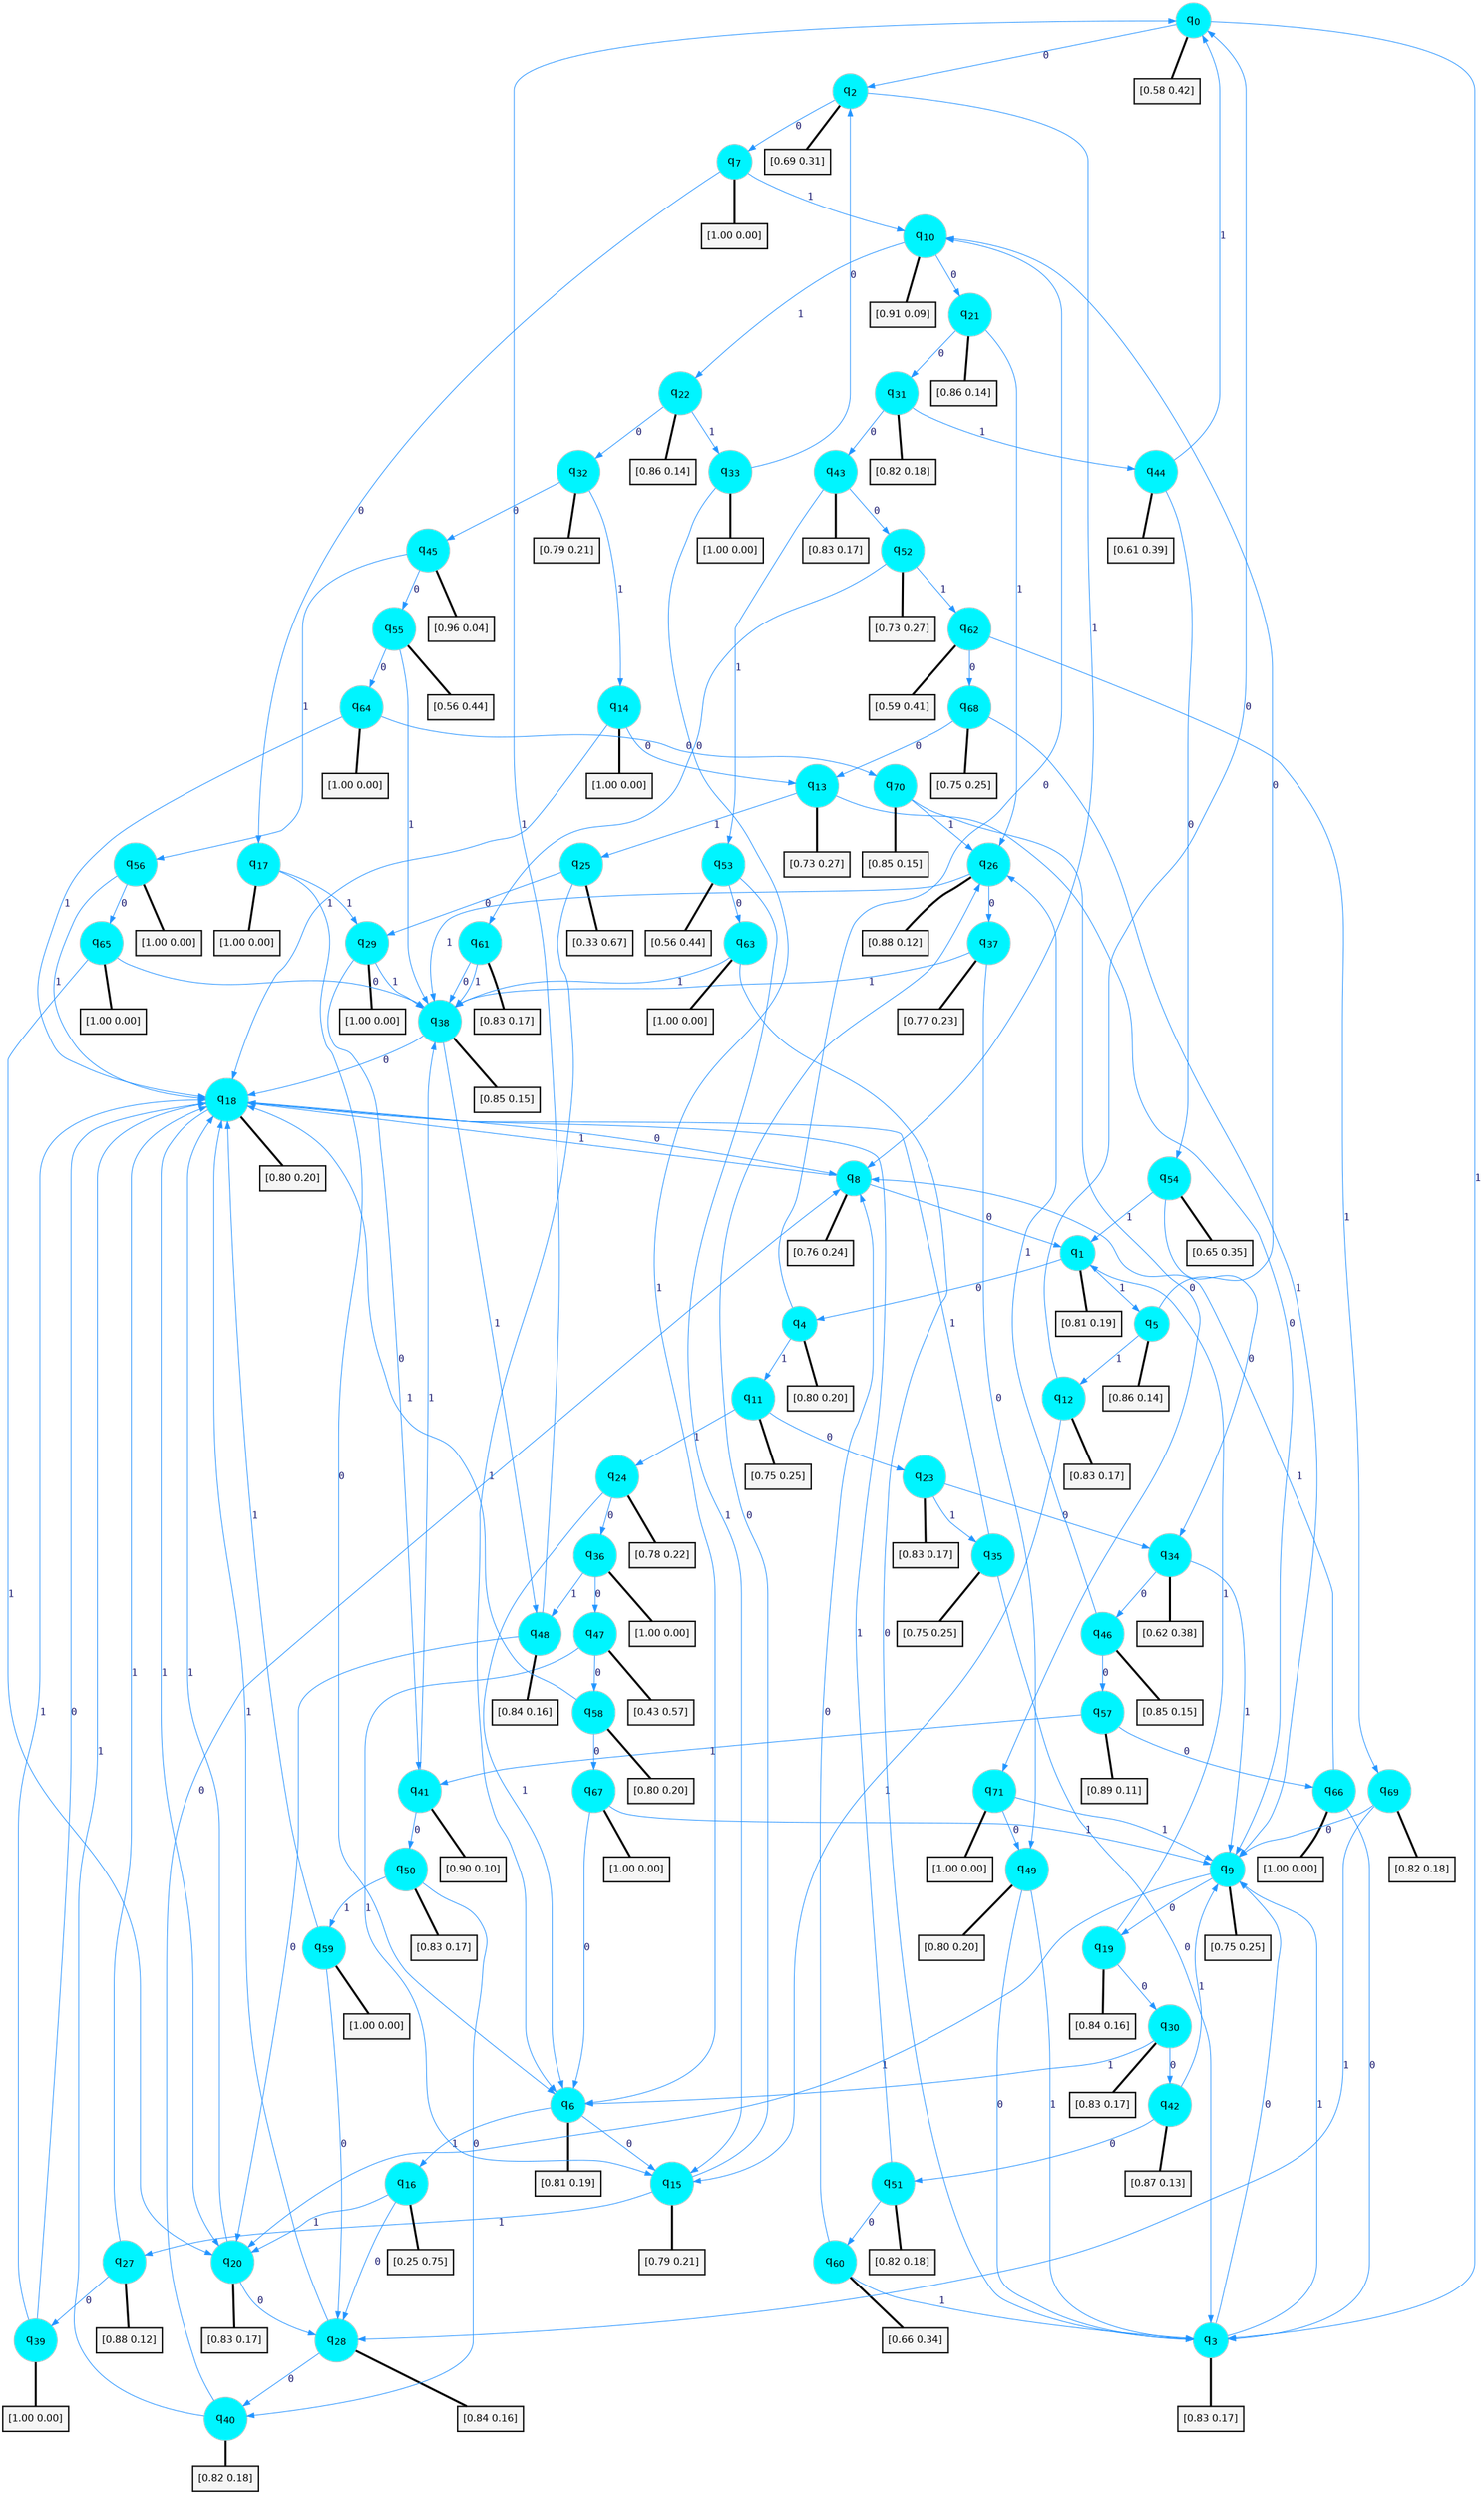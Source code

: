 digraph G {
graph [
bgcolor=transparent, dpi=300, rankdir=TD, size="40,25"];
node [
color=gray, fillcolor=turquoise1, fontcolor=black, fontname=Helvetica, fontsize=16, fontweight=bold, shape=circle, style=filled];
edge [
arrowsize=1, color=dodgerblue1, fontcolor=midnightblue, fontname=courier, fontweight=bold, penwidth=1, style=solid, weight=20];
0[label=<q<SUB>0</SUB>>];
1[label=<q<SUB>1</SUB>>];
2[label=<q<SUB>2</SUB>>];
3[label=<q<SUB>3</SUB>>];
4[label=<q<SUB>4</SUB>>];
5[label=<q<SUB>5</SUB>>];
6[label=<q<SUB>6</SUB>>];
7[label=<q<SUB>7</SUB>>];
8[label=<q<SUB>8</SUB>>];
9[label=<q<SUB>9</SUB>>];
10[label=<q<SUB>10</SUB>>];
11[label=<q<SUB>11</SUB>>];
12[label=<q<SUB>12</SUB>>];
13[label=<q<SUB>13</SUB>>];
14[label=<q<SUB>14</SUB>>];
15[label=<q<SUB>15</SUB>>];
16[label=<q<SUB>16</SUB>>];
17[label=<q<SUB>17</SUB>>];
18[label=<q<SUB>18</SUB>>];
19[label=<q<SUB>19</SUB>>];
20[label=<q<SUB>20</SUB>>];
21[label=<q<SUB>21</SUB>>];
22[label=<q<SUB>22</SUB>>];
23[label=<q<SUB>23</SUB>>];
24[label=<q<SUB>24</SUB>>];
25[label=<q<SUB>25</SUB>>];
26[label=<q<SUB>26</SUB>>];
27[label=<q<SUB>27</SUB>>];
28[label=<q<SUB>28</SUB>>];
29[label=<q<SUB>29</SUB>>];
30[label=<q<SUB>30</SUB>>];
31[label=<q<SUB>31</SUB>>];
32[label=<q<SUB>32</SUB>>];
33[label=<q<SUB>33</SUB>>];
34[label=<q<SUB>34</SUB>>];
35[label=<q<SUB>35</SUB>>];
36[label=<q<SUB>36</SUB>>];
37[label=<q<SUB>37</SUB>>];
38[label=<q<SUB>38</SUB>>];
39[label=<q<SUB>39</SUB>>];
40[label=<q<SUB>40</SUB>>];
41[label=<q<SUB>41</SUB>>];
42[label=<q<SUB>42</SUB>>];
43[label=<q<SUB>43</SUB>>];
44[label=<q<SUB>44</SUB>>];
45[label=<q<SUB>45</SUB>>];
46[label=<q<SUB>46</SUB>>];
47[label=<q<SUB>47</SUB>>];
48[label=<q<SUB>48</SUB>>];
49[label=<q<SUB>49</SUB>>];
50[label=<q<SUB>50</SUB>>];
51[label=<q<SUB>51</SUB>>];
52[label=<q<SUB>52</SUB>>];
53[label=<q<SUB>53</SUB>>];
54[label=<q<SUB>54</SUB>>];
55[label=<q<SUB>55</SUB>>];
56[label=<q<SUB>56</SUB>>];
57[label=<q<SUB>57</SUB>>];
58[label=<q<SUB>58</SUB>>];
59[label=<q<SUB>59</SUB>>];
60[label=<q<SUB>60</SUB>>];
61[label=<q<SUB>61</SUB>>];
62[label=<q<SUB>62</SUB>>];
63[label=<q<SUB>63</SUB>>];
64[label=<q<SUB>64</SUB>>];
65[label=<q<SUB>65</SUB>>];
66[label=<q<SUB>66</SUB>>];
67[label=<q<SUB>67</SUB>>];
68[label=<q<SUB>68</SUB>>];
69[label=<q<SUB>69</SUB>>];
70[label=<q<SUB>70</SUB>>];
71[label=<q<SUB>71</SUB>>];
72[label="[0.58 0.42]", shape=box,fontcolor=black, fontname=Helvetica, fontsize=14, penwidth=2, fillcolor=whitesmoke,color=black];
73[label="[0.81 0.19]", shape=box,fontcolor=black, fontname=Helvetica, fontsize=14, penwidth=2, fillcolor=whitesmoke,color=black];
74[label="[0.69 0.31]", shape=box,fontcolor=black, fontname=Helvetica, fontsize=14, penwidth=2, fillcolor=whitesmoke,color=black];
75[label="[0.83 0.17]", shape=box,fontcolor=black, fontname=Helvetica, fontsize=14, penwidth=2, fillcolor=whitesmoke,color=black];
76[label="[0.80 0.20]", shape=box,fontcolor=black, fontname=Helvetica, fontsize=14, penwidth=2, fillcolor=whitesmoke,color=black];
77[label="[0.86 0.14]", shape=box,fontcolor=black, fontname=Helvetica, fontsize=14, penwidth=2, fillcolor=whitesmoke,color=black];
78[label="[0.81 0.19]", shape=box,fontcolor=black, fontname=Helvetica, fontsize=14, penwidth=2, fillcolor=whitesmoke,color=black];
79[label="[1.00 0.00]", shape=box,fontcolor=black, fontname=Helvetica, fontsize=14, penwidth=2, fillcolor=whitesmoke,color=black];
80[label="[0.76 0.24]", shape=box,fontcolor=black, fontname=Helvetica, fontsize=14, penwidth=2, fillcolor=whitesmoke,color=black];
81[label="[0.75 0.25]", shape=box,fontcolor=black, fontname=Helvetica, fontsize=14, penwidth=2, fillcolor=whitesmoke,color=black];
82[label="[0.91 0.09]", shape=box,fontcolor=black, fontname=Helvetica, fontsize=14, penwidth=2, fillcolor=whitesmoke,color=black];
83[label="[0.75 0.25]", shape=box,fontcolor=black, fontname=Helvetica, fontsize=14, penwidth=2, fillcolor=whitesmoke,color=black];
84[label="[0.83 0.17]", shape=box,fontcolor=black, fontname=Helvetica, fontsize=14, penwidth=2, fillcolor=whitesmoke,color=black];
85[label="[0.73 0.27]", shape=box,fontcolor=black, fontname=Helvetica, fontsize=14, penwidth=2, fillcolor=whitesmoke,color=black];
86[label="[1.00 0.00]", shape=box,fontcolor=black, fontname=Helvetica, fontsize=14, penwidth=2, fillcolor=whitesmoke,color=black];
87[label="[0.79 0.21]", shape=box,fontcolor=black, fontname=Helvetica, fontsize=14, penwidth=2, fillcolor=whitesmoke,color=black];
88[label="[0.25 0.75]", shape=box,fontcolor=black, fontname=Helvetica, fontsize=14, penwidth=2, fillcolor=whitesmoke,color=black];
89[label="[1.00 0.00]", shape=box,fontcolor=black, fontname=Helvetica, fontsize=14, penwidth=2, fillcolor=whitesmoke,color=black];
90[label="[0.80 0.20]", shape=box,fontcolor=black, fontname=Helvetica, fontsize=14, penwidth=2, fillcolor=whitesmoke,color=black];
91[label="[0.84 0.16]", shape=box,fontcolor=black, fontname=Helvetica, fontsize=14, penwidth=2, fillcolor=whitesmoke,color=black];
92[label="[0.83 0.17]", shape=box,fontcolor=black, fontname=Helvetica, fontsize=14, penwidth=2, fillcolor=whitesmoke,color=black];
93[label="[0.86 0.14]", shape=box,fontcolor=black, fontname=Helvetica, fontsize=14, penwidth=2, fillcolor=whitesmoke,color=black];
94[label="[0.86 0.14]", shape=box,fontcolor=black, fontname=Helvetica, fontsize=14, penwidth=2, fillcolor=whitesmoke,color=black];
95[label="[0.83 0.17]", shape=box,fontcolor=black, fontname=Helvetica, fontsize=14, penwidth=2, fillcolor=whitesmoke,color=black];
96[label="[0.78 0.22]", shape=box,fontcolor=black, fontname=Helvetica, fontsize=14, penwidth=2, fillcolor=whitesmoke,color=black];
97[label="[0.33 0.67]", shape=box,fontcolor=black, fontname=Helvetica, fontsize=14, penwidth=2, fillcolor=whitesmoke,color=black];
98[label="[0.88 0.12]", shape=box,fontcolor=black, fontname=Helvetica, fontsize=14, penwidth=2, fillcolor=whitesmoke,color=black];
99[label="[0.88 0.12]", shape=box,fontcolor=black, fontname=Helvetica, fontsize=14, penwidth=2, fillcolor=whitesmoke,color=black];
100[label="[0.84 0.16]", shape=box,fontcolor=black, fontname=Helvetica, fontsize=14, penwidth=2, fillcolor=whitesmoke,color=black];
101[label="[1.00 0.00]", shape=box,fontcolor=black, fontname=Helvetica, fontsize=14, penwidth=2, fillcolor=whitesmoke,color=black];
102[label="[0.83 0.17]", shape=box,fontcolor=black, fontname=Helvetica, fontsize=14, penwidth=2, fillcolor=whitesmoke,color=black];
103[label="[0.82 0.18]", shape=box,fontcolor=black, fontname=Helvetica, fontsize=14, penwidth=2, fillcolor=whitesmoke,color=black];
104[label="[0.79 0.21]", shape=box,fontcolor=black, fontname=Helvetica, fontsize=14, penwidth=2, fillcolor=whitesmoke,color=black];
105[label="[1.00 0.00]", shape=box,fontcolor=black, fontname=Helvetica, fontsize=14, penwidth=2, fillcolor=whitesmoke,color=black];
106[label="[0.62 0.38]", shape=box,fontcolor=black, fontname=Helvetica, fontsize=14, penwidth=2, fillcolor=whitesmoke,color=black];
107[label="[0.75 0.25]", shape=box,fontcolor=black, fontname=Helvetica, fontsize=14, penwidth=2, fillcolor=whitesmoke,color=black];
108[label="[1.00 0.00]", shape=box,fontcolor=black, fontname=Helvetica, fontsize=14, penwidth=2, fillcolor=whitesmoke,color=black];
109[label="[0.77 0.23]", shape=box,fontcolor=black, fontname=Helvetica, fontsize=14, penwidth=2, fillcolor=whitesmoke,color=black];
110[label="[0.85 0.15]", shape=box,fontcolor=black, fontname=Helvetica, fontsize=14, penwidth=2, fillcolor=whitesmoke,color=black];
111[label="[1.00 0.00]", shape=box,fontcolor=black, fontname=Helvetica, fontsize=14, penwidth=2, fillcolor=whitesmoke,color=black];
112[label="[0.82 0.18]", shape=box,fontcolor=black, fontname=Helvetica, fontsize=14, penwidth=2, fillcolor=whitesmoke,color=black];
113[label="[0.90 0.10]", shape=box,fontcolor=black, fontname=Helvetica, fontsize=14, penwidth=2, fillcolor=whitesmoke,color=black];
114[label="[0.87 0.13]", shape=box,fontcolor=black, fontname=Helvetica, fontsize=14, penwidth=2, fillcolor=whitesmoke,color=black];
115[label="[0.83 0.17]", shape=box,fontcolor=black, fontname=Helvetica, fontsize=14, penwidth=2, fillcolor=whitesmoke,color=black];
116[label="[0.61 0.39]", shape=box,fontcolor=black, fontname=Helvetica, fontsize=14, penwidth=2, fillcolor=whitesmoke,color=black];
117[label="[0.96 0.04]", shape=box,fontcolor=black, fontname=Helvetica, fontsize=14, penwidth=2, fillcolor=whitesmoke,color=black];
118[label="[0.85 0.15]", shape=box,fontcolor=black, fontname=Helvetica, fontsize=14, penwidth=2, fillcolor=whitesmoke,color=black];
119[label="[0.43 0.57]", shape=box,fontcolor=black, fontname=Helvetica, fontsize=14, penwidth=2, fillcolor=whitesmoke,color=black];
120[label="[0.84 0.16]", shape=box,fontcolor=black, fontname=Helvetica, fontsize=14, penwidth=2, fillcolor=whitesmoke,color=black];
121[label="[0.80 0.20]", shape=box,fontcolor=black, fontname=Helvetica, fontsize=14, penwidth=2, fillcolor=whitesmoke,color=black];
122[label="[0.83 0.17]", shape=box,fontcolor=black, fontname=Helvetica, fontsize=14, penwidth=2, fillcolor=whitesmoke,color=black];
123[label="[0.82 0.18]", shape=box,fontcolor=black, fontname=Helvetica, fontsize=14, penwidth=2, fillcolor=whitesmoke,color=black];
124[label="[0.73 0.27]", shape=box,fontcolor=black, fontname=Helvetica, fontsize=14, penwidth=2, fillcolor=whitesmoke,color=black];
125[label="[0.56 0.44]", shape=box,fontcolor=black, fontname=Helvetica, fontsize=14, penwidth=2, fillcolor=whitesmoke,color=black];
126[label="[0.65 0.35]", shape=box,fontcolor=black, fontname=Helvetica, fontsize=14, penwidth=2, fillcolor=whitesmoke,color=black];
127[label="[0.56 0.44]", shape=box,fontcolor=black, fontname=Helvetica, fontsize=14, penwidth=2, fillcolor=whitesmoke,color=black];
128[label="[1.00 0.00]", shape=box,fontcolor=black, fontname=Helvetica, fontsize=14, penwidth=2, fillcolor=whitesmoke,color=black];
129[label="[0.89 0.11]", shape=box,fontcolor=black, fontname=Helvetica, fontsize=14, penwidth=2, fillcolor=whitesmoke,color=black];
130[label="[0.80 0.20]", shape=box,fontcolor=black, fontname=Helvetica, fontsize=14, penwidth=2, fillcolor=whitesmoke,color=black];
131[label="[1.00 0.00]", shape=box,fontcolor=black, fontname=Helvetica, fontsize=14, penwidth=2, fillcolor=whitesmoke,color=black];
132[label="[0.66 0.34]", shape=box,fontcolor=black, fontname=Helvetica, fontsize=14, penwidth=2, fillcolor=whitesmoke,color=black];
133[label="[0.83 0.17]", shape=box,fontcolor=black, fontname=Helvetica, fontsize=14, penwidth=2, fillcolor=whitesmoke,color=black];
134[label="[0.59 0.41]", shape=box,fontcolor=black, fontname=Helvetica, fontsize=14, penwidth=2, fillcolor=whitesmoke,color=black];
135[label="[1.00 0.00]", shape=box,fontcolor=black, fontname=Helvetica, fontsize=14, penwidth=2, fillcolor=whitesmoke,color=black];
136[label="[1.00 0.00]", shape=box,fontcolor=black, fontname=Helvetica, fontsize=14, penwidth=2, fillcolor=whitesmoke,color=black];
137[label="[1.00 0.00]", shape=box,fontcolor=black, fontname=Helvetica, fontsize=14, penwidth=2, fillcolor=whitesmoke,color=black];
138[label="[1.00 0.00]", shape=box,fontcolor=black, fontname=Helvetica, fontsize=14, penwidth=2, fillcolor=whitesmoke,color=black];
139[label="[1.00 0.00]", shape=box,fontcolor=black, fontname=Helvetica, fontsize=14, penwidth=2, fillcolor=whitesmoke,color=black];
140[label="[0.75 0.25]", shape=box,fontcolor=black, fontname=Helvetica, fontsize=14, penwidth=2, fillcolor=whitesmoke,color=black];
141[label="[0.82 0.18]", shape=box,fontcolor=black, fontname=Helvetica, fontsize=14, penwidth=2, fillcolor=whitesmoke,color=black];
142[label="[0.85 0.15]", shape=box,fontcolor=black, fontname=Helvetica, fontsize=14, penwidth=2, fillcolor=whitesmoke,color=black];
143[label="[1.00 0.00]", shape=box,fontcolor=black, fontname=Helvetica, fontsize=14, penwidth=2, fillcolor=whitesmoke,color=black];
0->2 [label=0];
0->3 [label=1];
0->72 [arrowhead=none, penwidth=3,color=black];
1->4 [label=0];
1->5 [label=1];
1->73 [arrowhead=none, penwidth=3,color=black];
2->7 [label=0];
2->8 [label=1];
2->74 [arrowhead=none, penwidth=3,color=black];
3->9 [label=0];
3->9 [label=1];
3->75 [arrowhead=none, penwidth=3,color=black];
4->10 [label=0];
4->11 [label=1];
4->76 [arrowhead=none, penwidth=3,color=black];
5->10 [label=0];
5->12 [label=1];
5->77 [arrowhead=none, penwidth=3,color=black];
6->15 [label=0];
6->16 [label=1];
6->78 [arrowhead=none, penwidth=3,color=black];
7->17 [label=0];
7->10 [label=1];
7->79 [arrowhead=none, penwidth=3,color=black];
8->1 [label=0];
8->18 [label=1];
8->80 [arrowhead=none, penwidth=3,color=black];
9->19 [label=0];
9->20 [label=1];
9->81 [arrowhead=none, penwidth=3,color=black];
10->21 [label=0];
10->22 [label=1];
10->82 [arrowhead=none, penwidth=3,color=black];
11->23 [label=0];
11->24 [label=1];
11->83 [arrowhead=none, penwidth=3,color=black];
12->0 [label=0];
12->15 [label=1];
12->84 [arrowhead=none, penwidth=3,color=black];
13->9 [label=0];
13->25 [label=1];
13->85 [arrowhead=none, penwidth=3,color=black];
14->13 [label=0];
14->18 [label=1];
14->86 [arrowhead=none, penwidth=3,color=black];
15->26 [label=0];
15->27 [label=1];
15->87 [arrowhead=none, penwidth=3,color=black];
16->28 [label=0];
16->20 [label=1];
16->88 [arrowhead=none, penwidth=3,color=black];
17->6 [label=0];
17->29 [label=1];
17->89 [arrowhead=none, penwidth=3,color=black];
18->8 [label=0];
18->20 [label=1];
18->90 [arrowhead=none, penwidth=3,color=black];
19->30 [label=0];
19->1 [label=1];
19->91 [arrowhead=none, penwidth=3,color=black];
20->28 [label=0];
20->18 [label=1];
20->92 [arrowhead=none, penwidth=3,color=black];
21->31 [label=0];
21->26 [label=1];
21->93 [arrowhead=none, penwidth=3,color=black];
22->32 [label=0];
22->33 [label=1];
22->94 [arrowhead=none, penwidth=3,color=black];
23->34 [label=0];
23->35 [label=1];
23->95 [arrowhead=none, penwidth=3,color=black];
24->36 [label=0];
24->6 [label=1];
24->96 [arrowhead=none, penwidth=3,color=black];
25->29 [label=0];
25->6 [label=1];
25->97 [arrowhead=none, penwidth=3,color=black];
26->37 [label=0];
26->38 [label=1];
26->98 [arrowhead=none, penwidth=3,color=black];
27->39 [label=0];
27->18 [label=1];
27->99 [arrowhead=none, penwidth=3,color=black];
28->40 [label=0];
28->18 [label=1];
28->100 [arrowhead=none, penwidth=3,color=black];
29->41 [label=0];
29->38 [label=1];
29->101 [arrowhead=none, penwidth=3,color=black];
30->42 [label=0];
30->6 [label=1];
30->102 [arrowhead=none, penwidth=3,color=black];
31->43 [label=0];
31->44 [label=1];
31->103 [arrowhead=none, penwidth=3,color=black];
32->45 [label=0];
32->14 [label=1];
32->104 [arrowhead=none, penwidth=3,color=black];
33->2 [label=0];
33->6 [label=1];
33->105 [arrowhead=none, penwidth=3,color=black];
34->46 [label=0];
34->9 [label=1];
34->106 [arrowhead=none, penwidth=3,color=black];
35->3 [label=0];
35->18 [label=1];
35->107 [arrowhead=none, penwidth=3,color=black];
36->47 [label=0];
36->48 [label=1];
36->108 [arrowhead=none, penwidth=3,color=black];
37->49 [label=0];
37->38 [label=1];
37->109 [arrowhead=none, penwidth=3,color=black];
38->18 [label=0];
38->48 [label=1];
38->110 [arrowhead=none, penwidth=3,color=black];
39->18 [label=0];
39->18 [label=1];
39->111 [arrowhead=none, penwidth=3,color=black];
40->8 [label=0];
40->18 [label=1];
40->112 [arrowhead=none, penwidth=3,color=black];
41->50 [label=0];
41->38 [label=1];
41->113 [arrowhead=none, penwidth=3,color=black];
42->51 [label=0];
42->9 [label=1];
42->114 [arrowhead=none, penwidth=3,color=black];
43->52 [label=0];
43->53 [label=1];
43->115 [arrowhead=none, penwidth=3,color=black];
44->54 [label=0];
44->0 [label=1];
44->116 [arrowhead=none, penwidth=3,color=black];
45->55 [label=0];
45->56 [label=1];
45->117 [arrowhead=none, penwidth=3,color=black];
46->57 [label=0];
46->26 [label=1];
46->118 [arrowhead=none, penwidth=3,color=black];
47->58 [label=0];
47->15 [label=1];
47->119 [arrowhead=none, penwidth=3,color=black];
48->20 [label=0];
48->0 [label=1];
48->120 [arrowhead=none, penwidth=3,color=black];
49->3 [label=0];
49->3 [label=1];
49->121 [arrowhead=none, penwidth=3,color=black];
50->40 [label=0];
50->59 [label=1];
50->122 [arrowhead=none, penwidth=3,color=black];
51->60 [label=0];
51->18 [label=1];
51->123 [arrowhead=none, penwidth=3,color=black];
52->61 [label=0];
52->62 [label=1];
52->124 [arrowhead=none, penwidth=3,color=black];
53->63 [label=0];
53->15 [label=1];
53->125 [arrowhead=none, penwidth=3,color=black];
54->34 [label=0];
54->1 [label=1];
54->126 [arrowhead=none, penwidth=3,color=black];
55->64 [label=0];
55->38 [label=1];
55->127 [arrowhead=none, penwidth=3,color=black];
56->65 [label=0];
56->18 [label=1];
56->128 [arrowhead=none, penwidth=3,color=black];
57->66 [label=0];
57->41 [label=1];
57->129 [arrowhead=none, penwidth=3,color=black];
58->67 [label=0];
58->18 [label=1];
58->130 [arrowhead=none, penwidth=3,color=black];
59->28 [label=0];
59->18 [label=1];
59->131 [arrowhead=none, penwidth=3,color=black];
60->8 [label=0];
60->3 [label=1];
60->132 [arrowhead=none, penwidth=3,color=black];
61->38 [label=0];
61->38 [label=1];
61->133 [arrowhead=none, penwidth=3,color=black];
62->68 [label=0];
62->69 [label=1];
62->134 [arrowhead=none, penwidth=3,color=black];
63->3 [label=0];
63->38 [label=1];
63->135 [arrowhead=none, penwidth=3,color=black];
64->70 [label=0];
64->18 [label=1];
64->136 [arrowhead=none, penwidth=3,color=black];
65->38 [label=0];
65->20 [label=1];
65->137 [arrowhead=none, penwidth=3,color=black];
66->3 [label=0];
66->8 [label=1];
66->138 [arrowhead=none, penwidth=3,color=black];
67->6 [label=0];
67->9 [label=1];
67->139 [arrowhead=none, penwidth=3,color=black];
68->13 [label=0];
68->9 [label=1];
68->140 [arrowhead=none, penwidth=3,color=black];
69->9 [label=0];
69->28 [label=1];
69->141 [arrowhead=none, penwidth=3,color=black];
70->71 [label=0];
70->26 [label=1];
70->142 [arrowhead=none, penwidth=3,color=black];
71->49 [label=0];
71->9 [label=1];
71->143 [arrowhead=none, penwidth=3,color=black];
}
